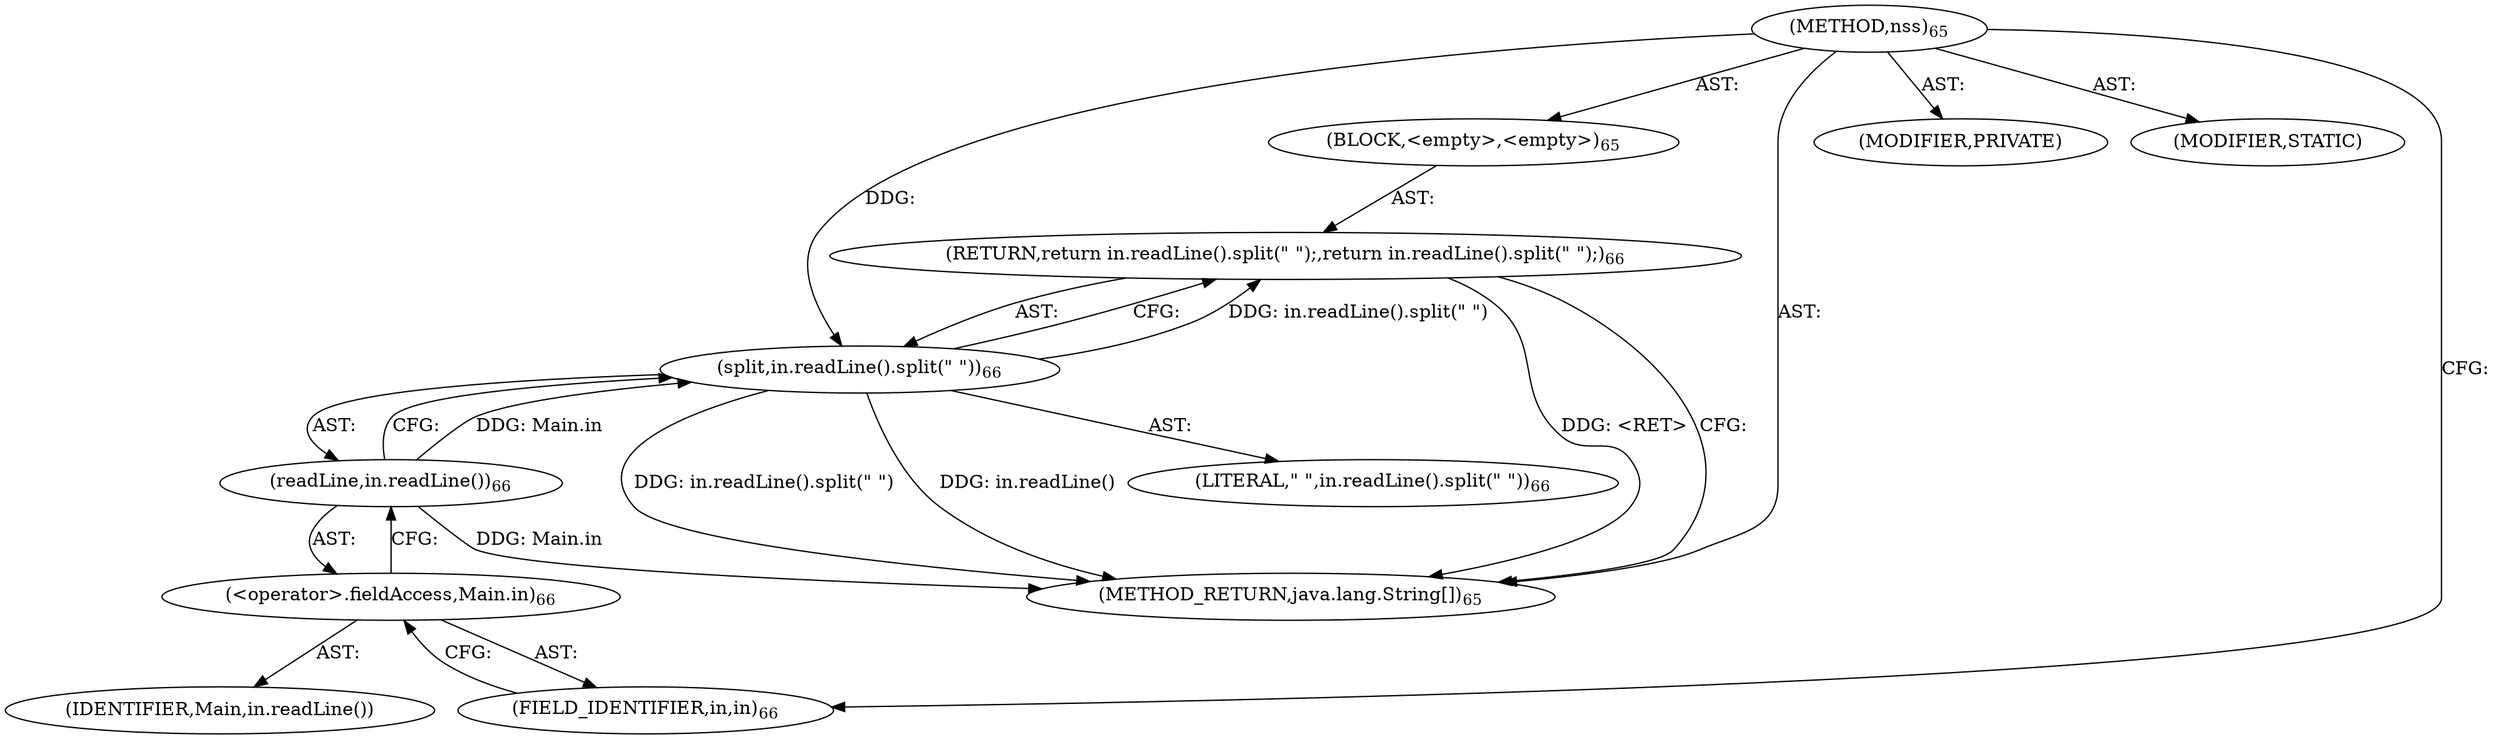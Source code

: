 digraph "nss" {  
"317" [label = <(METHOD,nss)<SUB>65</SUB>> ]
"318" [label = <(BLOCK,&lt;empty&gt;,&lt;empty&gt;)<SUB>65</SUB>> ]
"319" [label = <(RETURN,return in.readLine().split(&quot; &quot;);,return in.readLine().split(&quot; &quot;);)<SUB>66</SUB>> ]
"320" [label = <(split,in.readLine().split(&quot; &quot;))<SUB>66</SUB>> ]
"321" [label = <(readLine,in.readLine())<SUB>66</SUB>> ]
"322" [label = <(&lt;operator&gt;.fieldAccess,Main.in)<SUB>66</SUB>> ]
"323" [label = <(IDENTIFIER,Main,in.readLine())> ]
"324" [label = <(FIELD_IDENTIFIER,in,in)<SUB>66</SUB>> ]
"325" [label = <(LITERAL,&quot; &quot;,in.readLine().split(&quot; &quot;))<SUB>66</SUB>> ]
"326" [label = <(MODIFIER,PRIVATE)> ]
"327" [label = <(MODIFIER,STATIC)> ]
"328" [label = <(METHOD_RETURN,java.lang.String[])<SUB>65</SUB>> ]
  "317" -> "318"  [ label = "AST: "] 
  "317" -> "326"  [ label = "AST: "] 
  "317" -> "327"  [ label = "AST: "] 
  "317" -> "328"  [ label = "AST: "] 
  "318" -> "319"  [ label = "AST: "] 
  "319" -> "320"  [ label = "AST: "] 
  "320" -> "321"  [ label = "AST: "] 
  "320" -> "325"  [ label = "AST: "] 
  "321" -> "322"  [ label = "AST: "] 
  "322" -> "323"  [ label = "AST: "] 
  "322" -> "324"  [ label = "AST: "] 
  "319" -> "328"  [ label = "CFG: "] 
  "320" -> "319"  [ label = "CFG: "] 
  "321" -> "320"  [ label = "CFG: "] 
  "322" -> "321"  [ label = "CFG: "] 
  "324" -> "322"  [ label = "CFG: "] 
  "317" -> "324"  [ label = "CFG: "] 
  "319" -> "328"  [ label = "DDG: &lt;RET&gt;"] 
  "321" -> "328"  [ label = "DDG: Main.in"] 
  "320" -> "328"  [ label = "DDG: in.readLine()"] 
  "320" -> "328"  [ label = "DDG: in.readLine().split(&quot; &quot;)"] 
  "320" -> "319"  [ label = "DDG: in.readLine().split(&quot; &quot;)"] 
  "321" -> "320"  [ label = "DDG: Main.in"] 
  "317" -> "320"  [ label = "DDG: "] 
}
